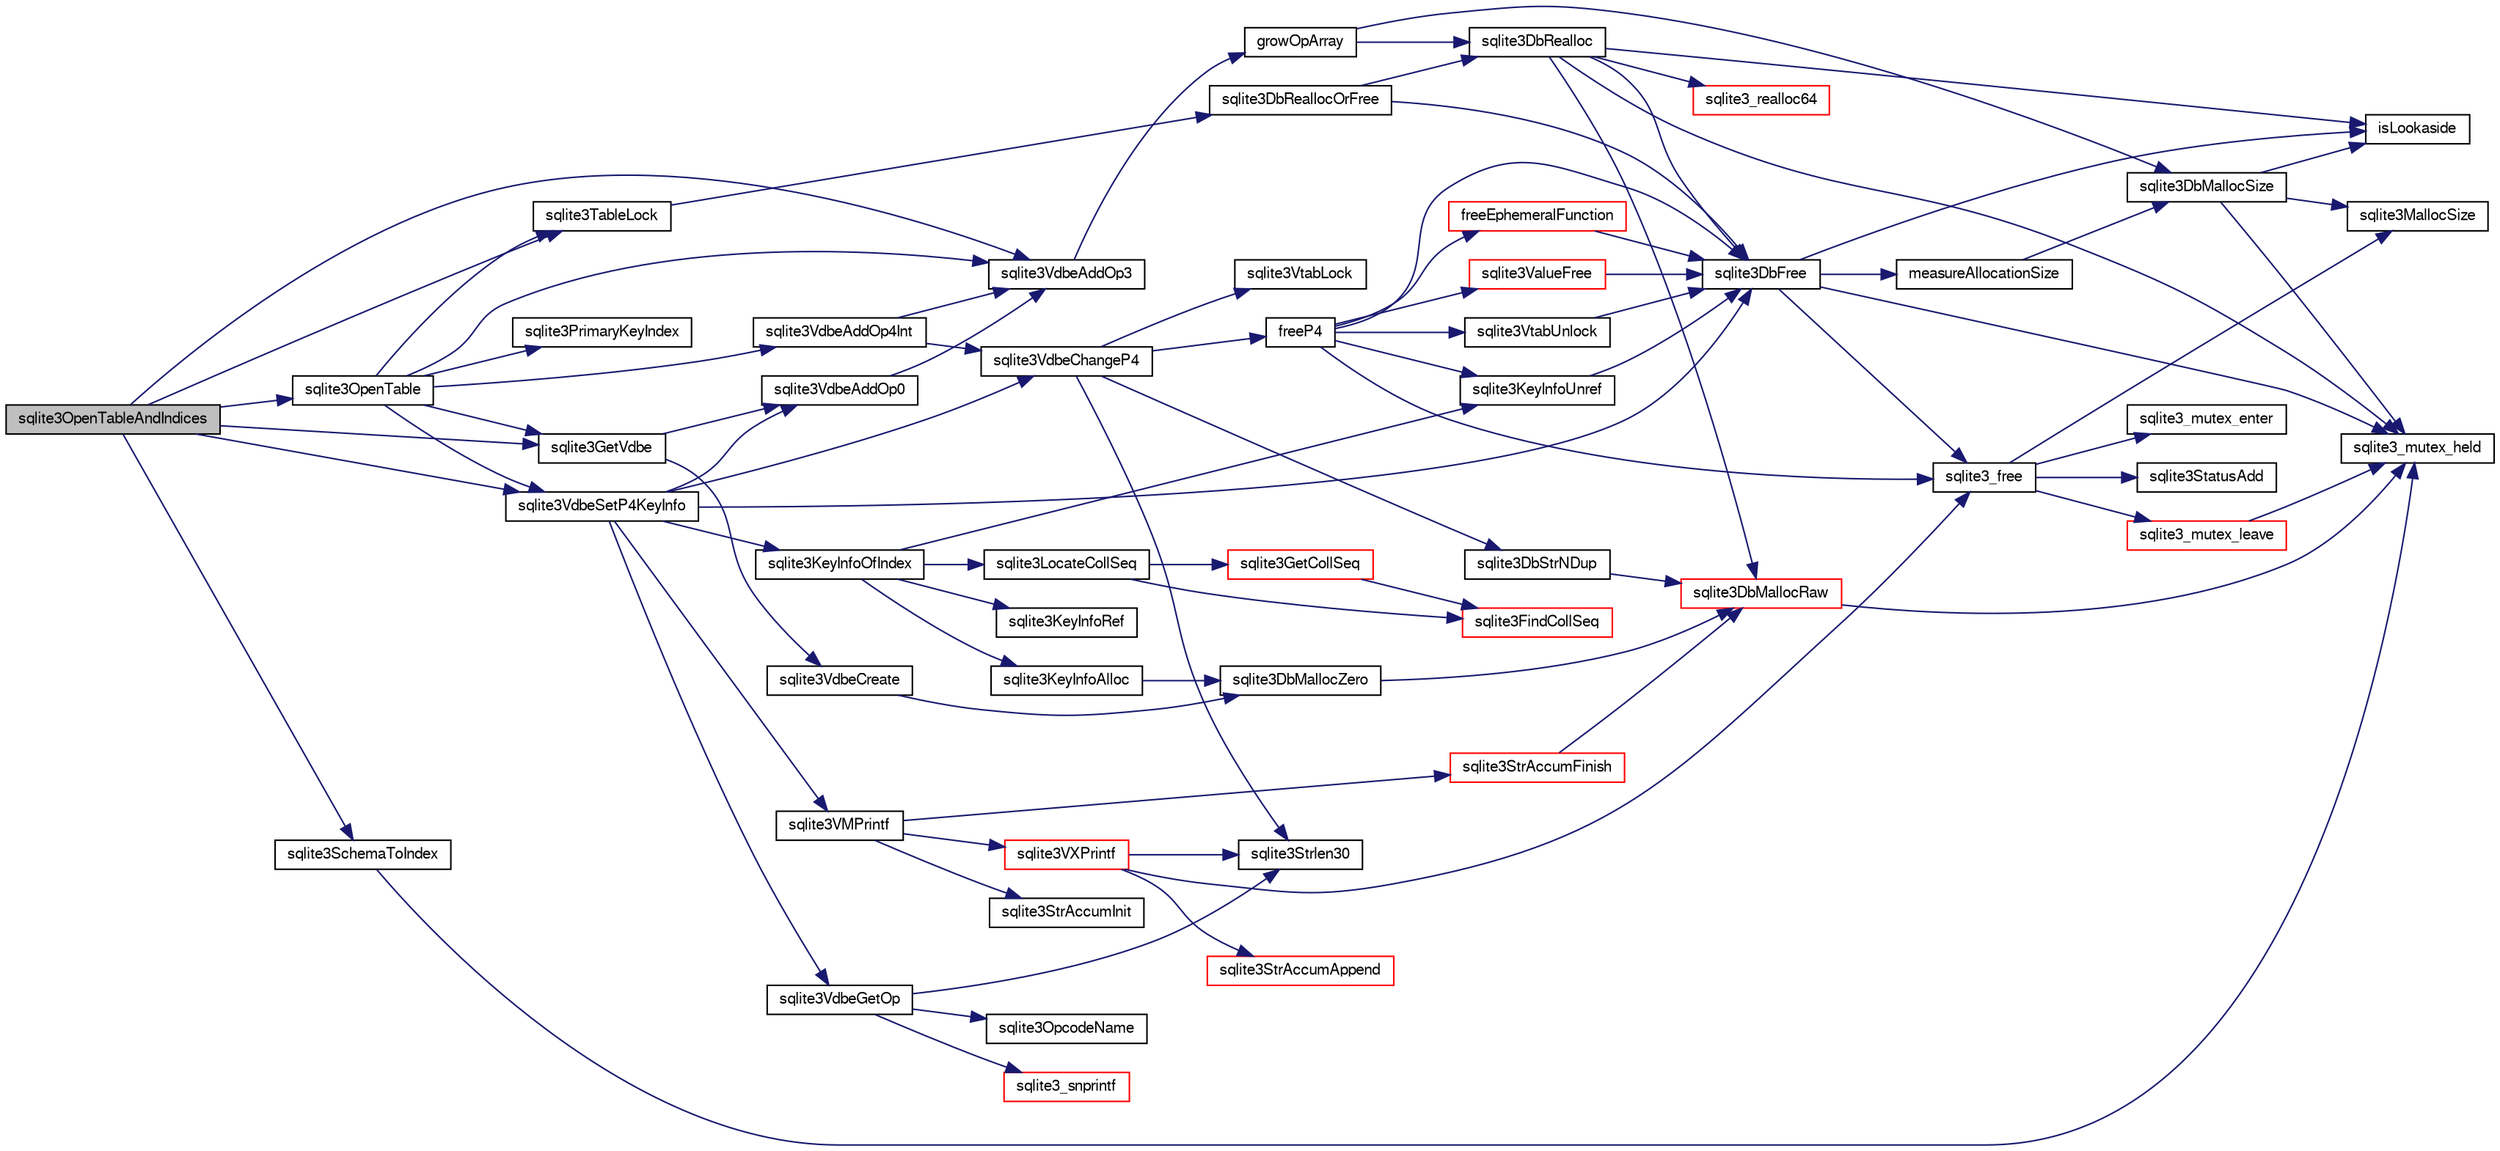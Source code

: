 digraph "sqlite3OpenTableAndIndices"
{
  edge [fontname="FreeSans",fontsize="10",labelfontname="FreeSans",labelfontsize="10"];
  node [fontname="FreeSans",fontsize="10",shape=record];
  rankdir="LR";
  Node605011 [label="sqlite3OpenTableAndIndices",height=0.2,width=0.4,color="black", fillcolor="grey75", style="filled", fontcolor="black"];
  Node605011 -> Node605012 [color="midnightblue",fontsize="10",style="solid",fontname="FreeSans"];
  Node605012 [label="sqlite3SchemaToIndex",height=0.2,width=0.4,color="black", fillcolor="white", style="filled",URL="$sqlite3_8c.html#ad9ef77a42022f1f8c8ab71b5761f5134"];
  Node605012 -> Node605013 [color="midnightblue",fontsize="10",style="solid",fontname="FreeSans"];
  Node605013 [label="sqlite3_mutex_held",height=0.2,width=0.4,color="black", fillcolor="white", style="filled",URL="$sqlite3_8c.html#acf77da68932b6bc163c5e68547ecc3e7"];
  Node605011 -> Node605014 [color="midnightblue",fontsize="10",style="solid",fontname="FreeSans"];
  Node605014 [label="sqlite3GetVdbe",height=0.2,width=0.4,color="black", fillcolor="white", style="filled",URL="$sqlite3_8c.html#a76b721dcd00b0587308547594cb6c1f4"];
  Node605014 -> Node605015 [color="midnightblue",fontsize="10",style="solid",fontname="FreeSans"];
  Node605015 [label="sqlite3VdbeCreate",height=0.2,width=0.4,color="black", fillcolor="white", style="filled",URL="$sqlite3_8c.html#a7778fbbc1a7b677f680ce0afc44a88e2"];
  Node605015 -> Node605016 [color="midnightblue",fontsize="10",style="solid",fontname="FreeSans"];
  Node605016 [label="sqlite3DbMallocZero",height=0.2,width=0.4,color="black", fillcolor="white", style="filled",URL="$sqlite3_8c.html#a49cfebac9d6067a03442c92af73f33e4"];
  Node605016 -> Node605017 [color="midnightblue",fontsize="10",style="solid",fontname="FreeSans"];
  Node605017 [label="sqlite3DbMallocRaw",height=0.2,width=0.4,color="red", fillcolor="white", style="filled",URL="$sqlite3_8c.html#abbe8be0cf7175e11ddc3e2218fad924e"];
  Node605017 -> Node605013 [color="midnightblue",fontsize="10",style="solid",fontname="FreeSans"];
  Node605014 -> Node605028 [color="midnightblue",fontsize="10",style="solid",fontname="FreeSans"];
  Node605028 [label="sqlite3VdbeAddOp0",height=0.2,width=0.4,color="black", fillcolor="white", style="filled",URL="$sqlite3_8c.html#a0aefd237fc1d629f3a3d3d454ced408a"];
  Node605028 -> Node605029 [color="midnightblue",fontsize="10",style="solid",fontname="FreeSans"];
  Node605029 [label="sqlite3VdbeAddOp3",height=0.2,width=0.4,color="black", fillcolor="white", style="filled",URL="$sqlite3_8c.html#a29b4560b019211a73e1478cec7468345"];
  Node605029 -> Node605030 [color="midnightblue",fontsize="10",style="solid",fontname="FreeSans"];
  Node605030 [label="growOpArray",height=0.2,width=0.4,color="black", fillcolor="white", style="filled",URL="$sqlite3_8c.html#adb00b9ead01ffe0d757d5a6d0853ada5"];
  Node605030 -> Node605031 [color="midnightblue",fontsize="10",style="solid",fontname="FreeSans"];
  Node605031 [label="sqlite3DbRealloc",height=0.2,width=0.4,color="black", fillcolor="white", style="filled",URL="$sqlite3_8c.html#ae028f4902a9d29bcaf310ff289ee87dc"];
  Node605031 -> Node605013 [color="midnightblue",fontsize="10",style="solid",fontname="FreeSans"];
  Node605031 -> Node605017 [color="midnightblue",fontsize="10",style="solid",fontname="FreeSans"];
  Node605031 -> Node605032 [color="midnightblue",fontsize="10",style="solid",fontname="FreeSans"];
  Node605032 [label="isLookaside",height=0.2,width=0.4,color="black", fillcolor="white", style="filled",URL="$sqlite3_8c.html#a770fa05ff9717b75e16f4d968a77b897"];
  Node605031 -> Node605033 [color="midnightblue",fontsize="10",style="solid",fontname="FreeSans"];
  Node605033 [label="sqlite3DbFree",height=0.2,width=0.4,color="black", fillcolor="white", style="filled",URL="$sqlite3_8c.html#ac70ab821a6607b4a1b909582dc37a069"];
  Node605033 -> Node605013 [color="midnightblue",fontsize="10",style="solid",fontname="FreeSans"];
  Node605033 -> Node605034 [color="midnightblue",fontsize="10",style="solid",fontname="FreeSans"];
  Node605034 [label="measureAllocationSize",height=0.2,width=0.4,color="black", fillcolor="white", style="filled",URL="$sqlite3_8c.html#a45731e644a22fdb756e2b6337224217a"];
  Node605034 -> Node605035 [color="midnightblue",fontsize="10",style="solid",fontname="FreeSans"];
  Node605035 [label="sqlite3DbMallocSize",height=0.2,width=0.4,color="black", fillcolor="white", style="filled",URL="$sqlite3_8c.html#aa397e5a8a03495203a0767abf0a71f86"];
  Node605035 -> Node605026 [color="midnightblue",fontsize="10",style="solid",fontname="FreeSans"];
  Node605026 [label="sqlite3MallocSize",height=0.2,width=0.4,color="black", fillcolor="white", style="filled",URL="$sqlite3_8c.html#acf5d2a5f35270bafb050bd2def576955"];
  Node605035 -> Node605013 [color="midnightblue",fontsize="10",style="solid",fontname="FreeSans"];
  Node605035 -> Node605032 [color="midnightblue",fontsize="10",style="solid",fontname="FreeSans"];
  Node605033 -> Node605032 [color="midnightblue",fontsize="10",style="solid",fontname="FreeSans"];
  Node605033 -> Node605036 [color="midnightblue",fontsize="10",style="solid",fontname="FreeSans"];
  Node605036 [label="sqlite3_free",height=0.2,width=0.4,color="black", fillcolor="white", style="filled",URL="$sqlite3_8c.html#a6552349e36a8a691af5487999ab09519"];
  Node605036 -> Node605019 [color="midnightblue",fontsize="10",style="solid",fontname="FreeSans"];
  Node605019 [label="sqlite3_mutex_enter",height=0.2,width=0.4,color="black", fillcolor="white", style="filled",URL="$sqlite3_8c.html#a1c12cde690bd89f104de5cbad12a6bf5"];
  Node605036 -> Node605027 [color="midnightblue",fontsize="10",style="solid",fontname="FreeSans"];
  Node605027 [label="sqlite3StatusAdd",height=0.2,width=0.4,color="black", fillcolor="white", style="filled",URL="$sqlite3_8c.html#afa029f93586aeab4cc85360905dae9cd"];
  Node605036 -> Node605026 [color="midnightblue",fontsize="10",style="solid",fontname="FreeSans"];
  Node605036 -> Node605024 [color="midnightblue",fontsize="10",style="solid",fontname="FreeSans"];
  Node605024 [label="sqlite3_mutex_leave",height=0.2,width=0.4,color="red", fillcolor="white", style="filled",URL="$sqlite3_8c.html#a5838d235601dbd3c1fa993555c6bcc93"];
  Node605024 -> Node605013 [color="midnightblue",fontsize="10",style="solid",fontname="FreeSans"];
  Node605031 -> Node605037 [color="midnightblue",fontsize="10",style="solid",fontname="FreeSans"];
  Node605037 [label="sqlite3_realloc64",height=0.2,width=0.4,color="red", fillcolor="white", style="filled",URL="$sqlite3_8c.html#a3765a714077ee547e811034236dc9ecd"];
  Node605030 -> Node605035 [color="midnightblue",fontsize="10",style="solid",fontname="FreeSans"];
  Node605011 -> Node605300 [color="midnightblue",fontsize="10",style="solid",fontname="FreeSans"];
  Node605300 [label="sqlite3OpenTable",height=0.2,width=0.4,color="black", fillcolor="white", style="filled",URL="$sqlite3_8c.html#aa935d8de28fb95e999736ef792d5a808"];
  Node605300 -> Node605014 [color="midnightblue",fontsize="10",style="solid",fontname="FreeSans"];
  Node605300 -> Node605301 [color="midnightblue",fontsize="10",style="solid",fontname="FreeSans"];
  Node605301 [label="sqlite3TableLock",height=0.2,width=0.4,color="black", fillcolor="white", style="filled",URL="$sqlite3_8c.html#a13be5e81f379c515f270f6f2a3bb63a7"];
  Node605301 -> Node605091 [color="midnightblue",fontsize="10",style="solid",fontname="FreeSans"];
  Node605091 [label="sqlite3DbReallocOrFree",height=0.2,width=0.4,color="black", fillcolor="white", style="filled",URL="$sqlite3_8c.html#a532a9fd62eeb46b61885a0fff075231c"];
  Node605091 -> Node605031 [color="midnightblue",fontsize="10",style="solid",fontname="FreeSans"];
  Node605091 -> Node605033 [color="midnightblue",fontsize="10",style="solid",fontname="FreeSans"];
  Node605300 -> Node605302 [color="midnightblue",fontsize="10",style="solid",fontname="FreeSans"];
  Node605302 [label="sqlite3VdbeAddOp4Int",height=0.2,width=0.4,color="black", fillcolor="white", style="filled",URL="$sqlite3_8c.html#afff63410071bb7015a6392d8a7704b43"];
  Node605302 -> Node605029 [color="midnightblue",fontsize="10",style="solid",fontname="FreeSans"];
  Node605302 -> Node605303 [color="midnightblue",fontsize="10",style="solid",fontname="FreeSans"];
  Node605303 [label="sqlite3VdbeChangeP4",height=0.2,width=0.4,color="black", fillcolor="white", style="filled",URL="$sqlite3_8c.html#add0d891a062d044a0c7e6fc072702830"];
  Node605303 -> Node605304 [color="midnightblue",fontsize="10",style="solid",fontname="FreeSans"];
  Node605304 [label="freeP4",height=0.2,width=0.4,color="black", fillcolor="white", style="filled",URL="$sqlite3_8c.html#aa1ec8debef2a9be5fe36a3082fd3e0f9"];
  Node605304 -> Node605033 [color="midnightblue",fontsize="10",style="solid",fontname="FreeSans"];
  Node605304 -> Node605305 [color="midnightblue",fontsize="10",style="solid",fontname="FreeSans"];
  Node605305 [label="sqlite3KeyInfoUnref",height=0.2,width=0.4,color="black", fillcolor="white", style="filled",URL="$sqlite3_8c.html#ac94cc1874ab0865db1dbbefd3886ba4a"];
  Node605305 -> Node605033 [color="midnightblue",fontsize="10",style="solid",fontname="FreeSans"];
  Node605304 -> Node605036 [color="midnightblue",fontsize="10",style="solid",fontname="FreeSans"];
  Node605304 -> Node605306 [color="midnightblue",fontsize="10",style="solid",fontname="FreeSans"];
  Node605306 [label="freeEphemeralFunction",height=0.2,width=0.4,color="red", fillcolor="white", style="filled",URL="$sqlite3_8c.html#ace0a45aad803937290f5495906773bc4"];
  Node605306 -> Node605033 [color="midnightblue",fontsize="10",style="solid",fontname="FreeSans"];
  Node605304 -> Node605308 [color="midnightblue",fontsize="10",style="solid",fontname="FreeSans"];
  Node605308 [label="sqlite3ValueFree",height=0.2,width=0.4,color="red", fillcolor="white", style="filled",URL="$sqlite3_8c.html#afeed84c3f344a833d15c7209265dc520"];
  Node605308 -> Node605033 [color="midnightblue",fontsize="10",style="solid",fontname="FreeSans"];
  Node605304 -> Node605309 [color="midnightblue",fontsize="10",style="solid",fontname="FreeSans"];
  Node605309 [label="sqlite3VtabUnlock",height=0.2,width=0.4,color="black", fillcolor="white", style="filled",URL="$sqlite3_8c.html#a8b3341682c7724d767ebc8288b9063b4"];
  Node605309 -> Node605033 [color="midnightblue",fontsize="10",style="solid",fontname="FreeSans"];
  Node605303 -> Node605310 [color="midnightblue",fontsize="10",style="solid",fontname="FreeSans"];
  Node605310 [label="sqlite3VtabLock",height=0.2,width=0.4,color="black", fillcolor="white", style="filled",URL="$sqlite3_8c.html#aa2b6bcc2ba2b313da4b72e6b0d83dea6"];
  Node605303 -> Node605083 [color="midnightblue",fontsize="10",style="solid",fontname="FreeSans"];
  Node605083 [label="sqlite3Strlen30",height=0.2,width=0.4,color="black", fillcolor="white", style="filled",URL="$sqlite3_8c.html#a3dcd80ba41f1a308193dee74857b62a7"];
  Node605303 -> Node605291 [color="midnightblue",fontsize="10",style="solid",fontname="FreeSans"];
  Node605291 [label="sqlite3DbStrNDup",height=0.2,width=0.4,color="black", fillcolor="white", style="filled",URL="$sqlite3_8c.html#a48e8c757f70cba60fe83ce00ad8de713"];
  Node605291 -> Node605017 [color="midnightblue",fontsize="10",style="solid",fontname="FreeSans"];
  Node605300 -> Node605311 [color="midnightblue",fontsize="10",style="solid",fontname="FreeSans"];
  Node605311 [label="sqlite3PrimaryKeyIndex",height=0.2,width=0.4,color="black", fillcolor="white", style="filled",URL="$sqlite3_8c.html#af6edde3fbbd22a22b86ad32677fad95b"];
  Node605300 -> Node605029 [color="midnightblue",fontsize="10",style="solid",fontname="FreeSans"];
  Node605300 -> Node605312 [color="midnightblue",fontsize="10",style="solid",fontname="FreeSans"];
  Node605312 [label="sqlite3VdbeSetP4KeyInfo",height=0.2,width=0.4,color="black", fillcolor="white", style="filled",URL="$sqlite3_8c.html#a342090b36fbf7fdace2a23b8efca030c"];
  Node605312 -> Node605303 [color="midnightblue",fontsize="10",style="solid",fontname="FreeSans"];
  Node605312 -> Node605313 [color="midnightblue",fontsize="10",style="solid",fontname="FreeSans"];
  Node605313 [label="sqlite3KeyInfoOfIndex",height=0.2,width=0.4,color="black", fillcolor="white", style="filled",URL="$sqlite3_8c.html#a7b4298fb8e674075dbe680baae5f451b"];
  Node605313 -> Node605305 [color="midnightblue",fontsize="10",style="solid",fontname="FreeSans"];
  Node605313 -> Node605314 [color="midnightblue",fontsize="10",style="solid",fontname="FreeSans"];
  Node605314 [label="sqlite3KeyInfoAlloc",height=0.2,width=0.4,color="black", fillcolor="white", style="filled",URL="$sqlite3_8c.html#aeb7a31938dad201125fdb79ab98259ba"];
  Node605314 -> Node605016 [color="midnightblue",fontsize="10",style="solid",fontname="FreeSans"];
  Node605313 -> Node605315 [color="midnightblue",fontsize="10",style="solid",fontname="FreeSans"];
  Node605315 [label="sqlite3LocateCollSeq",height=0.2,width=0.4,color="black", fillcolor="white", style="filled",URL="$sqlite3_8c.html#a7dda1703fcf97a8e9a556697976c90af"];
  Node605315 -> Node605316 [color="midnightblue",fontsize="10",style="solid",fontname="FreeSans"];
  Node605316 [label="sqlite3FindCollSeq",height=0.2,width=0.4,color="red", fillcolor="white", style="filled",URL="$sqlite3_8c.html#ac4f91d39f24a6435de12698fdb16bc14"];
  Node605315 -> Node605326 [color="midnightblue",fontsize="10",style="solid",fontname="FreeSans"];
  Node605326 [label="sqlite3GetCollSeq",height=0.2,width=0.4,color="red", fillcolor="white", style="filled",URL="$sqlite3_8c.html#a4ed2e10e20f9616894d068c6c73c3134"];
  Node605326 -> Node605316 [color="midnightblue",fontsize="10",style="solid",fontname="FreeSans"];
  Node605313 -> Node605333 [color="midnightblue",fontsize="10",style="solid",fontname="FreeSans"];
  Node605333 [label="sqlite3KeyInfoRef",height=0.2,width=0.4,color="black", fillcolor="white", style="filled",URL="$sqlite3_8c.html#a9e5927c098215a56d3c29d4fab6f78cc"];
  Node605312 -> Node605033 [color="midnightblue",fontsize="10",style="solid",fontname="FreeSans"];
  Node605312 -> Node605288 [color="midnightblue",fontsize="10",style="solid",fontname="FreeSans"];
  Node605288 [label="sqlite3VMPrintf",height=0.2,width=0.4,color="black", fillcolor="white", style="filled",URL="$sqlite3_8c.html#a05535d0982ef06fbc2ee8195ebbae689"];
  Node605288 -> Node605063 [color="midnightblue",fontsize="10",style="solid",fontname="FreeSans"];
  Node605063 [label="sqlite3StrAccumInit",height=0.2,width=0.4,color="black", fillcolor="white", style="filled",URL="$sqlite3_8c.html#aabf95e113b9d54d519cd15a56215f560"];
  Node605288 -> Node605064 [color="midnightblue",fontsize="10",style="solid",fontname="FreeSans"];
  Node605064 [label="sqlite3VXPrintf",height=0.2,width=0.4,color="red", fillcolor="white", style="filled",URL="$sqlite3_8c.html#a63c25806c9bd4a2b76f9a0eb232c6bde"];
  Node605064 -> Node605065 [color="midnightblue",fontsize="10",style="solid",fontname="FreeSans"];
  Node605065 [label="sqlite3StrAccumAppend",height=0.2,width=0.4,color="red", fillcolor="white", style="filled",URL="$sqlite3_8c.html#a56664fa33def33c5a5245b623441d5e0"];
  Node605064 -> Node605083 [color="midnightblue",fontsize="10",style="solid",fontname="FreeSans"];
  Node605064 -> Node605036 [color="midnightblue",fontsize="10",style="solid",fontname="FreeSans"];
  Node605288 -> Node605107 [color="midnightblue",fontsize="10",style="solid",fontname="FreeSans"];
  Node605107 [label="sqlite3StrAccumFinish",height=0.2,width=0.4,color="red", fillcolor="white", style="filled",URL="$sqlite3_8c.html#adb7f26b10ac1b847db6f000ef4c2e2ba"];
  Node605107 -> Node605017 [color="midnightblue",fontsize="10",style="solid",fontname="FreeSans"];
  Node605312 -> Node605028 [color="midnightblue",fontsize="10",style="solid",fontname="FreeSans"];
  Node605312 -> Node605334 [color="midnightblue",fontsize="10",style="solid",fontname="FreeSans"];
  Node605334 [label="sqlite3VdbeGetOp",height=0.2,width=0.4,color="black", fillcolor="white", style="filled",URL="$sqlite3_8c.html#a5ab7282d63d42e66c8d7cb7a9d0c6f74"];
  Node605334 -> Node605335 [color="midnightblue",fontsize="10",style="solid",fontname="FreeSans"];
  Node605335 [label="sqlite3OpcodeName",height=0.2,width=0.4,color="black", fillcolor="white", style="filled",URL="$sqlite3_8c.html#a19b314c1960c7fb6ef2038ed53a87aae"];
  Node605334 -> Node605083 [color="midnightblue",fontsize="10",style="solid",fontname="FreeSans"];
  Node605334 -> Node605105 [color="midnightblue",fontsize="10",style="solid",fontname="FreeSans"];
  Node605105 [label="sqlite3_snprintf",height=0.2,width=0.4,color="red", fillcolor="white", style="filled",URL="$sqlite3_8c.html#aa2695a752e971577f5784122f2013c40"];
  Node605011 -> Node605301 [color="midnightblue",fontsize="10",style="solid",fontname="FreeSans"];
  Node605011 -> Node605029 [color="midnightblue",fontsize="10",style="solid",fontname="FreeSans"];
  Node605011 -> Node605312 [color="midnightblue",fontsize="10",style="solid",fontname="FreeSans"];
}
